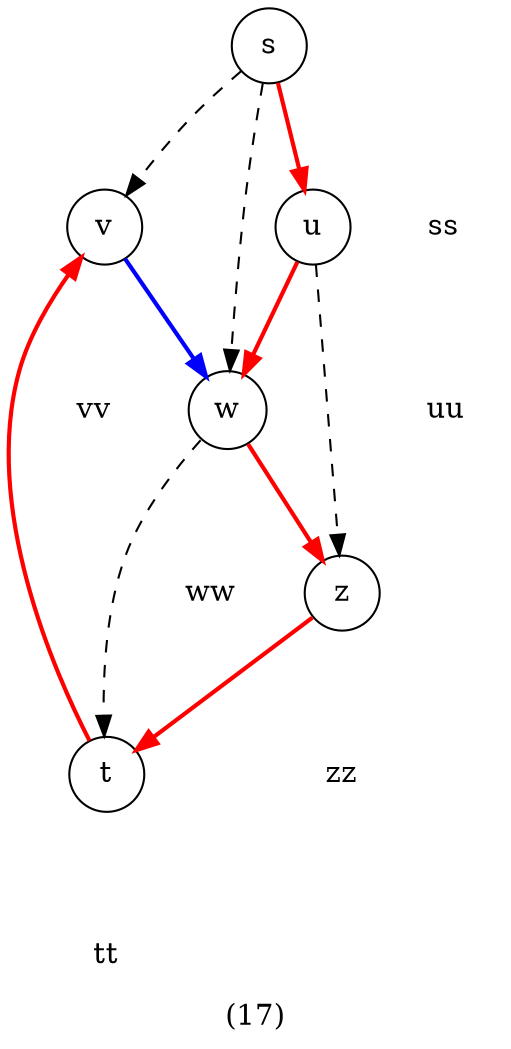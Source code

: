 digraph G {
  graph [label="(17)", lblstyle="below=-1cm"];
  node [style="fill=blue!20", shape=circle, texmode="math"];
  edge [label=" ", lblstyle=auto, topath="bend left"];

  s -> v [texlbl="$7$", color=black, style=dashed, topath="bend right"];
  s -> w [texlbl="$4$", color=black, style=dashed];
  s -> u [texlbl="$2$", color=red, style=bold];
  v -> w [texlbl="$1$", color=blue, style=bold];
  u -> w [texlbl="$1$", color=red, style=bold];
  u -> z [texlbl="$3$", color=black, style=dashed];
  w -> t [texlbl="$4$", color=black, style=dashed];
  w -> z [texlbl="$1$", color=red, style=bold, topath="bend right"];
  z -> t [texlbl="$2$", color=red, style=bold];
  t -> v [texlbl="$0$", color=red, style=bold];

  node [style="", shape=none];
  edge [style=invis, len=0.2, topath=""];
  s -> ss;
  u -> uu;
  v -> vv;
  t -> tt;
  z -> zz;
  w -> ww;
  ss [texlbl="\color{blue}$0$"]
  uu [texlbl="\color{blue}$2$"]
  vv [texlbl="\color{blue}$6$"]
  tt [texlbl="\color{blue}$6$"]
  zz [texlbl="\color{blue}$4$"]
  ww [texlbl="\color{blue}$3$"]

  s [style="fill=green!20"]
  u [style="fill=green!20"]
  w [style="fill=green!20"]
  z [style="fill=green!20"]
  t [style="fill=green!20"]
  v [style="fill=red!20"]
}
